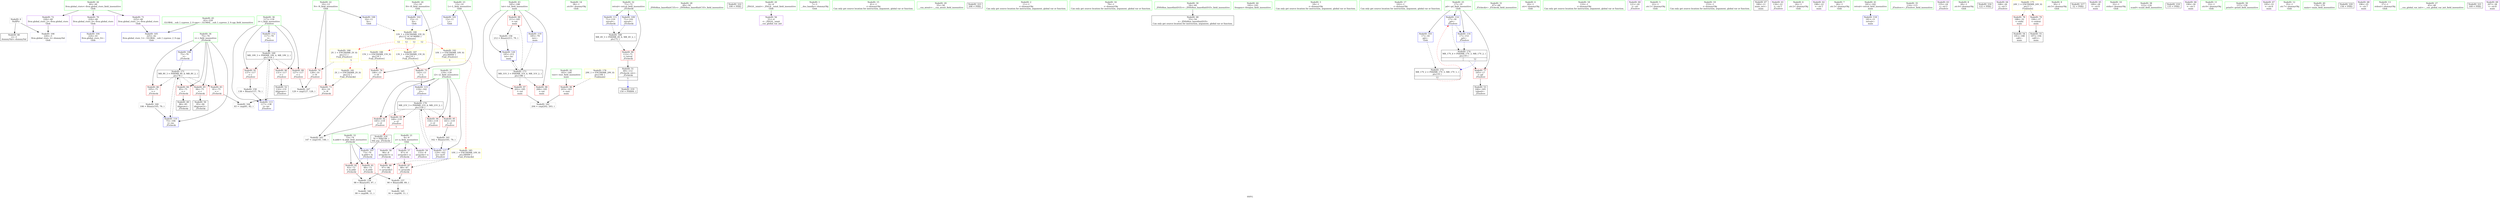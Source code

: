 digraph "SVFG" {
	label="SVFG";

	Node0x55b4fdcb88f0 [shape=record,color=grey,label="{NodeID: 0\nNullPtr}"];
	Node0x55b4fdcb88f0 -> Node0x55b4fdcceca0[style=solid];
	Node0x55b4fdcb88f0 -> Node0x55b4fdccf7b0[style=solid];
	Node0x55b4fdcdf5f0 [shape=record,color=yellow,style=double,label="{NodeID: 180\n33V_1 = ENCHI(MR_33V_0)\npts\{12 14 16 90000 \}\nFun[main]|{<s0>12|<s1>12|<s2>12|<s3>12}}"];
	Node0x55b4fdcdf5f0:s0 -> Node0x55b4fdcdfb90[style=dashed,color=red];
	Node0x55b4fdcdf5f0:s1 -> Node0x55b4fdcdfca0[style=dashed,color=red];
	Node0x55b4fdcdf5f0:s2 -> Node0x55b4fdcdfd80[style=dashed,color=red];
	Node0x55b4fdcdf5f0:s3 -> Node0x55b4fdcd2650[style=dashed,color=red];
	Node0x55b4fdccef40 [shape=record,color=red,label="{NodeID: 97\n202\<--185\n\<--tot\nmain\n}"];
	Node0x55b4fdccef40 -> Node0x55b4fdcd73d0[style=solid];
	Node0x55b4fdccce20 [shape=record,color=green,label="{NodeID: 14\n38\<--1\n.str.8\<--dummyObj\nGlob }"];
	Node0x55b4fdccfbf0 [shape=record,color=blue,label="{NodeID: 111\n71\<--110\nretval\<--\n_Z5checki\n}"];
	Node0x55b4fdccfbf0 -> Node0x55b4fdcdc450[style=dashed];
	Node0x55b4fdccdc20 [shape=record,color=green,label="{NodeID: 28\n49\<--50\n_ZNSt8ios_base4InitC1Ev\<--_ZNSt8ios_base4InitC1Ev_field_insensitive\n}"];
	Node0x55b4fdcce900 [shape=record,color=green,label="{NodeID: 42\n183\<--184\ntest\<--test_field_insensitive\nmain\n}"];
	Node0x55b4fdcce900 -> Node0x55b4fdccee70[style=solid];
	Node0x55b4fdceb040 [shape=record,color=black,label="{NodeID: 222\n199 = PHI()\n}"];
	Node0x55b4fdcd0540 [shape=record,color=purple,label="{NodeID: 56\n51\<--4\n\<--_ZStL8__ioinit\n__cxx_global_var_init\n}"];
	Node0x55b4fdcd10a0 [shape=record,color=purple,label="{NodeID: 70\n224\<--40\nllvm.global_ctors_0\<--llvm.global_ctors\nGlob }"];
	Node0x55b4fdcd10a0 -> Node0x55b4fdccf5b0[style=solid];
	Node0x55b4fdcd7b50 [shape=record,color=grey,label="{NodeID: 167\n129 = cmp(127, 128, )\n}"];
	Node0x55b4fdcd1c90 [shape=record,color=red,label="{NodeID: 84\n85\<--75\n\<--i\n_Z5checki\n}"];
	Node0x55b4fdcd1c90 -> Node0x55b4fdccff90[style=solid];
	Node0x55b4fdcb8a10 [shape=record,color=green,label="{NodeID: 1\n7\<--1\n__dso_handle\<--dummyObj\nGlob }"];
	Node0x55b4fdcdf700 [shape=record,color=yellow,style=double,label="{NodeID: 181\n2V_1 = ENCHI(MR_2V_0)\npts\{12 \}\nFun[_Z5checki]}"];
	Node0x55b4fdcdf700 -> Node0x55b4fdcd13a0[style=dashed];
	Node0x55b4fdccf010 [shape=record,color=red,label="{NodeID: 98\n206\<--185\n\<--tot\nmain\n}"];
	Node0x55b4fdcccf20 [shape=record,color=green,label="{NodeID: 15\n41\<--1\n\<--dummyObj\nCan only get source location for instruction, argument, global var or function.}"];
	Node0x55b4fdccfcc0 [shape=record,color=blue,label="{NodeID: 112\n117\<--79\ni\<--\n_Z5solvev\n}"];
	Node0x55b4fdccfcc0 -> Node0x55b4fdcdc950[style=dashed];
	Node0x55b4fdccdd20 [shape=record,color=green,label="{NodeID: 29\n55\<--56\n__cxa_atexit\<--__cxa_atexit_field_insensitive\n}"];
	Node0x55b4fdcce9d0 [shape=record,color=green,label="{NodeID: 43\n185\<--186\ntot\<--tot_field_insensitive\nmain\n}"];
	Node0x55b4fdcce9d0 -> Node0x55b4fdccef40[style=solid];
	Node0x55b4fdcce9d0 -> Node0x55b4fdccf010[style=solid];
	Node0x55b4fdcce9d0 -> Node0x55b4fdccf0e0[style=solid];
	Node0x55b4fdcce9d0 -> Node0x55b4fdcd4a80[style=solid];
	Node0x55b4fdcce9d0 -> Node0x55b4fdcd4b50[style=solid];
	Node0x55b4fdceb140 [shape=record,color=black,label="{NodeID: 223\n208 = PHI()\n}"];
	Node0x55b4fdcd0610 [shape=record,color=purple,label="{NodeID: 57\n87\<--8\narrayidx\<--a\n_Z5checki\n}"];
	Node0x55b4fdcd0610 -> Node0x55b4fdcd1f00[style=solid];
	Node0x55b4fdcd11a0 [shape=record,color=purple,label="{NodeID: 71\n225\<--40\nllvm.global_ctors_1\<--llvm.global_ctors\nGlob }"];
	Node0x55b4fdcd11a0 -> Node0x55b4fdccf6b0[style=solid];
	Node0x55b4fdcdc450 [shape=record,color=black,label="{NodeID: 168\nMR_4V_3 = PHI(MR_4V_4, MR_4V_2, )\npts\{72 \}\n}"];
	Node0x55b4fdcdc450 -> Node0x55b4fdcd1950[style=dashed];
	Node0x55b4fdcd1d60 [shape=record,color=red,label="{NodeID: 85\n94\<--75\n\<--i\n_Z5checki\n}"];
	Node0x55b4fdcd1d60 -> Node0x55b4fdcd0060[style=solid];
	Node0x55b4fdccbf10 [shape=record,color=green,label="{NodeID: 2\n11\<--1\n\<--dummyObj\nCan only get source location for instruction, argument, global var or function.}"];
	Node0x55b4fdccf0e0 [shape=record,color=red,label="{NodeID: 99\n211\<--185\n\<--tot\nmain\n}"];
	Node0x55b4fdccf0e0 -> Node0x55b4fdcd6ad0[style=solid];
	Node0x55b4fdccd020 [shape=record,color=green,label="{NodeID: 16\n79\<--1\n\<--dummyObj\nCan only get source location for instruction, argument, global var or function.}"];
	Node0x55b4fdccfd90 [shape=record,color=blue,label="{NodeID: 113\n117\<--138\ni\<--inc\n_Z5solvev\n}"];
	Node0x55b4fdccfd90 -> Node0x55b4fdcdc950[style=dashed];
	Node0x55b4fdccde20 [shape=record,color=green,label="{NodeID: 30\n54\<--60\n_ZNSt8ios_base4InitD1Ev\<--_ZNSt8ios_base4InitD1Ev_field_insensitive\n}"];
	Node0x55b4fdccde20 -> Node0x55b4fdccfe90[style=solid];
	Node0x55b4fdcceaa0 [shape=record,color=green,label="{NodeID: 44\n192\<--193\nfreopen\<--freopen_field_insensitive\n}"];
	Node0x55b4fdceb240 [shape=record,color=black,label="{NodeID: 224\n70 = PHI(149, )\n0th arg _Z5checki }"];
	Node0x55b4fdceb240 -> Node0x55b4fdccf8b0[style=solid];
	Node0x55b4fdcd06e0 [shape=record,color=purple,label="{NodeID: 58\n96\<--8\narrayidx3\<--a\n_Z5checki\n}"];
	Node0x55b4fdcd06e0 -> Node0x55b4fdcd1fd0[style=solid];
	Node0x55b4fdcd12a0 [shape=record,color=purple,label="{NodeID: 72\n226\<--40\nllvm.global_ctors_2\<--llvm.global_ctors\nGlob }"];
	Node0x55b4fdcd12a0 -> Node0x55b4fdccf7b0[style=solid];
	Node0x55b4fdcdc950 [shape=record,color=black,label="{NodeID: 169\nMR_19V_3 = PHI(MR_19V_4, MR_19V_2, )\npts\{118 \}\n}"];
	Node0x55b4fdcdc950 -> Node0x55b4fdcd20a0[style=dashed];
	Node0x55b4fdcdc950 -> Node0x55b4fdcd2170[style=dashed];
	Node0x55b4fdcdc950 -> Node0x55b4fdcd2240[style=dashed];
	Node0x55b4fdcdc950 -> Node0x55b4fdccfd90[style=dashed];
	Node0x55b4fdcd1e30 [shape=record,color=red,label="{NodeID: 86\n105\<--75\n\<--i\n_Z5checki\n}"];
	Node0x55b4fdcd1e30 -> Node0x55b4fdcd70d0[style=solid];
	Node0x55b4fdccbfa0 [shape=record,color=green,label="{NodeID: 3\n18\<--1\n\<--dummyObj\nCan only get source location for instruction, argument, global var or function.}"];
	Node0x55b4fdccf1b0 [shape=record,color=blue,label="{NodeID: 100\n10\<--11\nN\<--\nGlob }"];
	Node0x55b4fdccf1b0 -> Node0x55b4fdcdf5f0[style=dashed];
	Node0x55b4fdccd120 [shape=record,color=green,label="{NodeID: 17\n102\<--1\n\<--dummyObj\nCan only get source location for instruction, argument, global var or function.}"];
	Node0x55b4fdcd4670 [shape=record,color=blue,label="{NodeID: 114\n17\<--18\npd\<--\n_Z5solvev\n}"];
	Node0x55b4fdcd4670 -> Node0x55b4fdcd4810[style=dashed];
	Node0x55b4fdcd4670 -> Node0x55b4fdcde250[style=dashed];
	Node0x55b4fdccdf20 [shape=record,color=green,label="{NodeID: 31\n67\<--68\n_Z5checki\<--_Z5checki_field_insensitive\n}"];
	Node0x55b4fdcceba0 [shape=record,color=green,label="{NodeID: 45\n42\<--220\n_GLOBAL__sub_I_cypress_2_0.cpp\<--_GLOBAL__sub_I_cypress_2_0.cpp_field_insensitive\n}"];
	Node0x55b4fdcceba0 -> Node0x55b4fdccf6b0[style=solid];
	Node0x55b4fdcd07b0 [shape=record,color=purple,label="{NodeID: 59\n133\<--8\narrayidx\<--a\n_Z5solvev\n}"];
	Node0x55b4fdcd6ad0 [shape=record,color=grey,label="{NodeID: 156\n212 = Binary(211, 79, )\n}"];
	Node0x55b4fdcd6ad0 -> Node0x55b4fdcd4b50[style=solid];
	Node0x55b4fdcd13a0 [shape=record,color=red,label="{NodeID: 73\n82\<--10\n\<--N\n_Z5checki\n}"];
	Node0x55b4fdcd13a0 -> Node0x55b4fdcd76d0[style=solid];
	Node0x55b4fdcdce50 [shape=record,color=black,label="{NodeID: 170\nMR_21V_3 = PHI(MR_21V_4, MR_21V_2, )\npts\{120 \}\n}"];
	Node0x55b4fdcdce50 -> Node0x55b4fdcd2310[style=dashed];
	Node0x55b4fdcdce50 -> Node0x55b4fdcd23e0[style=dashed];
	Node0x55b4fdcdce50 -> Node0x55b4fdcd24b0[style=dashed];
	Node0x55b4fdcdce50 -> Node0x55b4fdcd2580[style=dashed];
	Node0x55b4fdcdce50 -> Node0x55b4fdcd48e0[style=dashed];
	Node0x55b4fdcd1f00 [shape=record,color=red,label="{NodeID: 87\n88\<--87\n\<--arrayidx\n_Z5checki\n}"];
	Node0x55b4fdcd1f00 -> Node0x55b4fdcd6c50[style=solid];
	Node0x55b4fdccc030 [shape=record,color=green,label="{NodeID: 4\n20\<--1\n.str\<--dummyObj\nGlob }"];
	Node0x55b4fdccf2b0 [shape=record,color=blue,label="{NodeID: 101\n13\<--11\nL\<--\nGlob }"];
	Node0x55b4fdccf2b0 -> Node0x55b4fdcdf5f0[style=dashed];
	Node0x55b4fdccd220 [shape=record,color=green,label="{NodeID: 18\n110\<--1\n\<--dummyObj\nCan only get source location for instruction, argument, global var or function.}"];
	Node0x55b4fdcd4740 [shape=record,color=blue,label="{NodeID: 115\n119\<--142\ni2\<--\n_Z5solvev\n}"];
	Node0x55b4fdcd4740 -> Node0x55b4fdcdce50[style=dashed];
	Node0x55b4fdcce020 [shape=record,color=green,label="{NodeID: 32\n71\<--72\nretval\<--retval_field_insensitive\n_Z5checki\n}"];
	Node0x55b4fdcce020 -> Node0x55b4fdcd1950[style=solid];
	Node0x55b4fdcce020 -> Node0x55b4fdccfa50[style=solid];
	Node0x55b4fdcce020 -> Node0x55b4fdccfbf0[style=solid];
	Node0x55b4fdcceca0 [shape=record,color=black,label="{NodeID: 46\n2\<--3\ndummyVal\<--dummyVal\n}"];
	Node0x55b4fdcd0880 [shape=record,color=purple,label="{NodeID: 60\n121\<--20\n\<--.str\n_Z5solvev\n}"];
	Node0x55b4fdcd6c50 [shape=record,color=grey,label="{NodeID: 157\n90 = Binary(88, 89, )\n}"];
	Node0x55b4fdcd6c50 -> Node0x55b4fdcd7850[style=solid];
	Node0x55b4fdcd1470 [shape=record,color=red,label="{NodeID: 74\n128\<--10\n\<--N\n_Z5solvev\n}"];
	Node0x55b4fdcd1470 -> Node0x55b4fdcd7b50[style=solid];
	Node0x55b4fdcdd350 [shape=record,color=black,label="{NodeID: 171\nMR_8V_3 = PHI(MR_8V_4, MR_8V_2, )\npts\{76 \}\n}"];
	Node0x55b4fdcdd350 -> Node0x55b4fdcd1bc0[style=dashed];
	Node0x55b4fdcdd350 -> Node0x55b4fdcd1c90[style=dashed];
	Node0x55b4fdcdd350 -> Node0x55b4fdcd1d60[style=dashed];
	Node0x55b4fdcdd350 -> Node0x55b4fdcd1e30[style=dashed];
	Node0x55b4fdcdd350 -> Node0x55b4fdccfb20[style=dashed];
	Node0x55b4fdcd1fd0 [shape=record,color=red,label="{NodeID: 88\n97\<--96\n\<--arrayidx3\n_Z5checki\n}"];
	Node0x55b4fdcd1fd0 -> Node0x55b4fdcd6dd0[style=solid];
	Node0x55b4fdccc0c0 [shape=record,color=green,label="{NodeID: 5\n22\<--1\n.str.1\<--dummyObj\nGlob }"];
	Node0x55b4fdcdfab0 [shape=record,color=yellow,style=double,label="{NodeID: 185\n10V_1 = ENCHI(MR_10V_0)\npts\{90000 \}\nFun[_Z5checki]}"];
	Node0x55b4fdcdfab0 -> Node0x55b4fdcd1f00[style=dashed];
	Node0x55b4fdcdfab0 -> Node0x55b4fdcd1fd0[style=dashed];
	Node0x55b4fdccf3b0 [shape=record,color=blue,label="{NodeID: 102\n15\<--11\nH\<--\nGlob }"];
	Node0x55b4fdccf3b0 -> Node0x55b4fdcdf5f0[style=dashed];
	Node0x55b4fdccd320 [shape=record,color=green,label="{NodeID: 19\n153\<--1\n\<--dummyObj\nCan only get source location for instruction, argument, global var or function.}"];
	Node0x55b4fdcd4810 [shape=record,color=blue,label="{NodeID: 116\n17\<--153\npd\<--\n_Z5solvev\n}"];
	Node0x55b4fdcd4810 -> Node0x55b4fdcde250[style=dashed];
	Node0x55b4fdcce0f0 [shape=record,color=green,label="{NodeID: 33\n73\<--74\nk.addr\<--k.addr_field_insensitive\n_Z5checki\n}"];
	Node0x55b4fdcce0f0 -> Node0x55b4fdcd1a20[style=solid];
	Node0x55b4fdcce0f0 -> Node0x55b4fdcd1af0[style=solid];
	Node0x55b4fdcce0f0 -> Node0x55b4fdccf8b0[style=solid];
	Node0x55b4fdcceda0 [shape=record,color=black,label="{NodeID: 47\n180\<--11\nmain_ret\<--\nmain\n}"];
	Node0x55b4fdcd0950 [shape=record,color=purple,label="{NodeID: 61\n134\<--22\n\<--.str.1\n_Z5solvev\n}"];
	Node0x55b4fdcd6dd0 [shape=record,color=grey,label="{NodeID: 158\n98 = Binary(93, 97, )\n}"];
	Node0x55b4fdcd6dd0 -> Node0x55b4fdcd79d0[style=solid];
	Node0x55b4fdcd1540 [shape=record,color=red,label="{NodeID: 75\n142\<--13\n\<--L\n_Z5solvev\n}"];
	Node0x55b4fdcd1540 -> Node0x55b4fdcd4740[style=solid];
	Node0x55b4fdcdd850 [shape=record,color=black,label="{NodeID: 172\nMR_17V_2 = PHI(MR_17V_3, MR_17V_1, )\npts\{19 \}\n|{<s0>12}}"];
	Node0x55b4fdcdd850:s0 -> Node0x55b4fdcd4670[style=dashed,color=red];
	Node0x55b4fdcd20a0 [shape=record,color=red,label="{NodeID: 89\n127\<--117\n\<--i\n_Z5solvev\n}"];
	Node0x55b4fdcd20a0 -> Node0x55b4fdcd7b50[style=solid];
	Node0x55b4fdccc900 [shape=record,color=green,label="{NodeID: 6\n24\<--1\n.str.2\<--dummyObj\nGlob }"];
	Node0x55b4fdcdfb90 [shape=record,color=yellow,style=double,label="{NodeID: 186\n2V_1 = ENCHI(MR_2V_0)\npts\{12 \}\nFun[_Z5solvev]|{|<s1>5}}"];
	Node0x55b4fdcdfb90 -> Node0x55b4fdcd1470[style=dashed];
	Node0x55b4fdcdfb90:s1 -> Node0x55b4fdcdf700[style=dashed,color=red];
	Node0x55b4fdccf4b0 [shape=record,color=blue,label="{NodeID: 103\n17\<--18\npd\<--\nGlob }"];
	Node0x55b4fdccf4b0 -> Node0x55b4fdcdd850[style=dashed];
	Node0x55b4fdccd420 [shape=record,color=green,label="{NodeID: 20\n4\<--6\n_ZStL8__ioinit\<--_ZStL8__ioinit_field_insensitive\nGlob }"];
	Node0x55b4fdccd420 -> Node0x55b4fdcd0540[style=solid];
	Node0x55b4fdcd48e0 [shape=record,color=blue,label="{NodeID: 117\n119\<--162\ni2\<--inc9\n_Z5solvev\n}"];
	Node0x55b4fdcd48e0 -> Node0x55b4fdcdce50[style=dashed];
	Node0x55b4fdcce1c0 [shape=record,color=green,label="{NodeID: 34\n75\<--76\ni\<--i_field_insensitive\n_Z5checki\n}"];
	Node0x55b4fdcce1c0 -> Node0x55b4fdcd1bc0[style=solid];
	Node0x55b4fdcce1c0 -> Node0x55b4fdcd1c90[style=solid];
	Node0x55b4fdcce1c0 -> Node0x55b4fdcd1d60[style=solid];
	Node0x55b4fdcce1c0 -> Node0x55b4fdcd1e30[style=solid];
	Node0x55b4fdcce1c0 -> Node0x55b4fdccf980[style=solid];
	Node0x55b4fdcce1c0 -> Node0x55b4fdccfb20[style=solid];
	Node0x55b4fdccfe90 [shape=record,color=black,label="{NodeID: 48\n53\<--54\n\<--_ZNSt8ios_base4InitD1Ev\nCan only get source location for instruction, argument, global var or function.}"];
	Node0x55b4fdcd0a20 [shape=record,color=purple,label="{NodeID: 62\n198\<--22\n\<--.str.1\nmain\n}"];
	Node0x55b4fdcd6f50 [shape=record,color=grey,label="{NodeID: 159\n138 = Binary(137, 79, )\n}"];
	Node0x55b4fdcd6f50 -> Node0x55b4fdccfd90[style=solid];
	Node0x55b4fdcd1610 [shape=record,color=red,label="{NodeID: 76\n146\<--15\n\<--H\n_Z5solvev\n}"];
	Node0x55b4fdcd1610 -> Node0x55b4fdcd7550[style=solid];
	Node0x55b4fdcddd50 [shape=record,color=black,label="{NodeID: 173\nMR_31V_3 = PHI(MR_31V_4, MR_31V_2, )\npts\{186 \}\n}"];
	Node0x55b4fdcddd50 -> Node0x55b4fdccef40[style=dashed];
	Node0x55b4fdcddd50 -> Node0x55b4fdccf010[style=dashed];
	Node0x55b4fdcddd50 -> Node0x55b4fdccf0e0[style=dashed];
	Node0x55b4fdcddd50 -> Node0x55b4fdcd4b50[style=dashed];
	Node0x55b4fdcd2170 [shape=record,color=red,label="{NodeID: 90\n131\<--117\n\<--i\n_Z5solvev\n}"];
	Node0x55b4fdcd2170 -> Node0x55b4fdcd0200[style=solid];
	Node0x55b4fdccc990 [shape=record,color=green,label="{NodeID: 7\n26\<--1\n.str.3\<--dummyObj\nGlob }"];
	Node0x55b4fdcdfca0 [shape=record,color=yellow,style=double,label="{NodeID: 187\n13V_1 = ENCHI(MR_13V_0)\npts\{14 \}\nFun[_Z5solvev]}"];
	Node0x55b4fdcdfca0 -> Node0x55b4fdcd1540[style=dashed];
	Node0x55b4fdccf5b0 [shape=record,color=blue,label="{NodeID: 104\n224\<--41\nllvm.global_ctors_0\<--\nGlob }"];
	Node0x55b4fdccd520 [shape=record,color=green,label="{NodeID: 21\n8\<--9\na\<--a_field_insensitive\nGlob }"];
	Node0x55b4fdccd520 -> Node0x55b4fdcd0610[style=solid];
	Node0x55b4fdccd520 -> Node0x55b4fdcd06e0[style=solid];
	Node0x55b4fdccd520 -> Node0x55b4fdcd07b0[style=solid];
	Node0x55b4fdcd49b0 [shape=record,color=blue,label="{NodeID: 118\n181\<--11\nretval\<--\nmain\n}"];
	Node0x55b4fdcce290 [shape=record,color=green,label="{NodeID: 35\n114\<--115\n_Z5solvev\<--_Z5solvev_field_insensitive\n}"];
	Node0x55b4fdccff90 [shape=record,color=black,label="{NodeID: 49\n86\<--85\nidxprom\<--\n_Z5checki\n}"];
	Node0x55b4fdcd0af0 [shape=record,color=purple,label="{NodeID: 63\n155\<--24\n\<--.str.2\n_Z5solvev\n}"];
	Node0x55b4fdcd70d0 [shape=record,color=grey,label="{NodeID: 160\n106 = Binary(105, 79, )\n}"];
	Node0x55b4fdcd70d0 -> Node0x55b4fdccfb20[style=solid];
	Node0x55b4fdcd16e0 [shape=record,color=red,label="{NodeID: 77\n165\<--17\n\<--pd\n_Z5solvev\n}"];
	Node0x55b4fdcd16e0 -> Node0x55b4fdcd02d0[style=solid];
	Node0x55b4fdcde250 [shape=record,color=black,label="{NodeID: 174\nMR_17V_4 = PHI(MR_17V_3, MR_17V_2, )\npts\{19 \}\n|{|<s1>12}}"];
	Node0x55b4fdcde250 -> Node0x55b4fdcd16e0[style=dashed];
	Node0x55b4fdcde250:s1 -> Node0x55b4fdcdd850[style=dashed,color=blue];
	Node0x55b4fdcd2240 [shape=record,color=red,label="{NodeID: 91\n137\<--117\n\<--i\n_Z5solvev\n}"];
	Node0x55b4fdcd2240 -> Node0x55b4fdcd6f50[style=solid];
	Node0x55b4fdccca20 [shape=record,color=green,label="{NodeID: 8\n28\<--1\n.str.4\<--dummyObj\nGlob }"];
	Node0x55b4fdcdfd80 [shape=record,color=yellow,style=double,label="{NodeID: 188\n15V_1 = ENCHI(MR_15V_0)\npts\{16 \}\nFun[_Z5solvev]}"];
	Node0x55b4fdcdfd80 -> Node0x55b4fdcd1610[style=dashed];
	Node0x55b4fdccf6b0 [shape=record,color=blue,label="{NodeID: 105\n225\<--42\nllvm.global_ctors_1\<--_GLOBAL__sub_I_cypress_2_0.cpp\nGlob }"];
	Node0x55b4fdccd620 [shape=record,color=green,label="{NodeID: 22\n10\<--12\nN\<--N_field_insensitive\nGlob }"];
	Node0x55b4fdccd620 -> Node0x55b4fdcd13a0[style=solid];
	Node0x55b4fdccd620 -> Node0x55b4fdcd1470[style=solid];
	Node0x55b4fdccd620 -> Node0x55b4fdccf1b0[style=solid];
	Node0x55b4fdcd4a80 [shape=record,color=blue,label="{NodeID: 119\n185\<--79\ntot\<--\nmain\n}"];
	Node0x55b4fdcd4a80 -> Node0x55b4fdcddd50[style=dashed];
	Node0x55b4fdcce390 [shape=record,color=green,label="{NodeID: 36\n117\<--118\ni\<--i_field_insensitive\n_Z5solvev\n}"];
	Node0x55b4fdcce390 -> Node0x55b4fdcd20a0[style=solid];
	Node0x55b4fdcce390 -> Node0x55b4fdcd2170[style=solid];
	Node0x55b4fdcce390 -> Node0x55b4fdcd2240[style=solid];
	Node0x55b4fdcce390 -> Node0x55b4fdccfcc0[style=solid];
	Node0x55b4fdcce390 -> Node0x55b4fdccfd90[style=solid];
	Node0x55b4fdceaa40 [shape=record,color=black,label="{NodeID: 216\n122 = PHI()\n}"];
	Node0x55b4fdcd0060 [shape=record,color=black,label="{NodeID: 50\n95\<--94\nidxprom2\<--\n_Z5checki\n}"];
	Node0x55b4fdcd0bc0 [shape=record,color=purple,label="{NodeID: 64\n168\<--26\n\<--.str.3\n_Z5solvev\n}"];
	Node0x55b4fdcd7250 [shape=record,color=grey,label="{NodeID: 161\n162 = Binary(161, 79, )\n}"];
	Node0x55b4fdcd7250 -> Node0x55b4fdcd48e0[style=solid];
	Node0x55b4fdcd17b0 [shape=record,color=red,label="{NodeID: 78\n188\<--32\n\<--stdin\nmain\n}"];
	Node0x55b4fdcd17b0 -> Node0x55b4fdcd03a0[style=solid];
	Node0x55b4fdcde750 [shape=record,color=yellow,style=double,label="{NodeID: 175\n24V_1 = ENCHI(MR_24V_0)\npts\{1 \}\nFun[main]}"];
	Node0x55b4fdcde750 -> Node0x55b4fdcd17b0[style=dashed];
	Node0x55b4fdcde750 -> Node0x55b4fdcd1880[style=dashed];
	Node0x55b4fdcd2310 [shape=record,color=red,label="{NodeID: 92\n145\<--119\n\<--i2\n_Z5solvev\n}"];
	Node0x55b4fdcd2310 -> Node0x55b4fdcd7550[style=solid];
	Node0x55b4fdcccab0 [shape=record,color=green,label="{NodeID: 9\n30\<--1\n.str.5\<--dummyObj\nGlob }"];
	Node0x55b4fdccf7b0 [shape=record,color=blue, style = dotted,label="{NodeID: 106\n226\<--3\nllvm.global_ctors_2\<--dummyVal\nGlob }"];
	Node0x55b4fdccd720 [shape=record,color=green,label="{NodeID: 23\n13\<--14\nL\<--L_field_insensitive\nGlob }"];
	Node0x55b4fdccd720 -> Node0x55b4fdcd1540[style=solid];
	Node0x55b4fdccd720 -> Node0x55b4fdccf2b0[style=solid];
	Node0x55b4fdcd4b50 [shape=record,color=blue,label="{NodeID: 120\n185\<--212\ntot\<--inc\nmain\n}"];
	Node0x55b4fdcd4b50 -> Node0x55b4fdcddd50[style=dashed];
	Node0x55b4fdcce460 [shape=record,color=green,label="{NodeID: 37\n119\<--120\ni2\<--i2_field_insensitive\n_Z5solvev\n}"];
	Node0x55b4fdcce460 -> Node0x55b4fdcd2310[style=solid];
	Node0x55b4fdcce460 -> Node0x55b4fdcd23e0[style=solid];
	Node0x55b4fdcce460 -> Node0x55b4fdcd24b0[style=solid];
	Node0x55b4fdcce460 -> Node0x55b4fdcd2580[style=solid];
	Node0x55b4fdcce460 -> Node0x55b4fdcd4740[style=solid];
	Node0x55b4fdcce460 -> Node0x55b4fdcd48e0[style=solid];
	Node0x55b4fdceab40 [shape=record,color=black,label="{NodeID: 217\n52 = PHI()\n}"];
	Node0x55b4fdcd0130 [shape=record,color=black,label="{NodeID: 51\n69\<--112\n_Z5checki_ret\<--\n_Z5checki\n|{<s0>5}}"];
	Node0x55b4fdcd0130:s0 -> Node0x55b4fdcead40[style=solid,color=blue];
	Node0x55b4fdcd0c90 [shape=record,color=purple,label="{NodeID: 65\n189\<--28\n\<--.str.4\nmain\n}"];
	Node0x55b4fdcd73d0 [shape=record,color=grey,label="{NodeID: 162\n204 = cmp(202, 203, )\n}"];
	Node0x55b4fdcd1880 [shape=record,color=red,label="{NodeID: 79\n194\<--37\n\<--stdout\nmain\n}"];
	Node0x55b4fdcd1880 -> Node0x55b4fdcd0470[style=solid];
	Node0x55b4fdcd23e0 [shape=record,color=red,label="{NodeID: 93\n149\<--119\n\<--i2\n_Z5solvev\n|{<s0>5}}"];
	Node0x55b4fdcd23e0:s0 -> Node0x55b4fdceb240[style=solid,color=red];
	Node0x55b4fdcccb40 [shape=record,color=green,label="{NodeID: 10\n32\<--1\nstdin\<--dummyObj\nGlob }"];
	Node0x55b4fdccf8b0 [shape=record,color=blue,label="{NodeID: 107\n73\<--70\nk.addr\<--k\n_Z5checki\n}"];
	Node0x55b4fdccf8b0 -> Node0x55b4fdcd1a20[style=dashed];
	Node0x55b4fdccf8b0 -> Node0x55b4fdcd1af0[style=dashed];
	Node0x55b4fdccd820 [shape=record,color=green,label="{NodeID: 24\n15\<--16\nH\<--H_field_insensitive\nGlob }"];
	Node0x55b4fdccd820 -> Node0x55b4fdcd1610[style=solid];
	Node0x55b4fdccd820 -> Node0x55b4fdccf3b0[style=solid];
	Node0x55b4fdcce530 [shape=record,color=green,label="{NodeID: 38\n123\<--124\nscanf\<--scanf_field_insensitive\n}"];
	Node0x55b4fdceac40 [shape=record,color=black,label="{NodeID: 218\n135 = PHI()\n}"];
	Node0x55b4fdcd0200 [shape=record,color=black,label="{NodeID: 52\n132\<--131\nidxprom\<--\n_Z5solvev\n}"];
	Node0x55b4fdcd0d60 [shape=record,color=purple,label="{NodeID: 66\n190\<--30\n\<--.str.5\nmain\n}"];
	Node0x55b4fdcd7550 [shape=record,color=grey,label="{NodeID: 163\n147 = cmp(145, 146, )\n}"];
	Node0x55b4fdcd1950 [shape=record,color=red,label="{NodeID: 80\n112\<--71\n\<--retval\n_Z5checki\n}"];
	Node0x55b4fdcd1950 -> Node0x55b4fdcd0130[style=solid];
	Node0x55b4fdcd24b0 [shape=record,color=red,label="{NodeID: 94\n154\<--119\n\<--i2\n_Z5solvev\n}"];
	Node0x55b4fdcccbd0 [shape=record,color=green,label="{NodeID: 11\n33\<--1\n.str.6\<--dummyObj\nGlob }"];
	Node0x55b4fdccf980 [shape=record,color=blue,label="{NodeID: 108\n75\<--79\ni\<--\n_Z5checki\n}"];
	Node0x55b4fdccf980 -> Node0x55b4fdcdd350[style=dashed];
	Node0x55b4fdccd920 [shape=record,color=green,label="{NodeID: 25\n17\<--19\npd\<--pd_field_insensitive\nGlob }"];
	Node0x55b4fdccd920 -> Node0x55b4fdcd16e0[style=solid];
	Node0x55b4fdccd920 -> Node0x55b4fdccf4b0[style=solid];
	Node0x55b4fdccd920 -> Node0x55b4fdcd4670[style=solid];
	Node0x55b4fdccd920 -> Node0x55b4fdcd4810[style=solid];
	Node0x55b4fdcce630 [shape=record,color=green,label="{NodeID: 39\n157\<--158\nprintf\<--printf_field_insensitive\n}"];
	Node0x55b4fdcead40 [shape=record,color=black,label="{NodeID: 219\n150 = PHI(69, )\n}"];
	Node0x55b4fdcd02d0 [shape=record,color=black,label="{NodeID: 53\n166\<--165\ntobool\<--\n_Z5solvev\n}"];
	Node0x55b4fdcd0e30 [shape=record,color=purple,label="{NodeID: 67\n195\<--33\n\<--.str.6\nmain\n}"];
	Node0x55b4fdcd76d0 [shape=record,color=grey,label="{NodeID: 164\n83 = cmp(81, 82, )\n}"];
	Node0x55b4fdcd1a20 [shape=record,color=red,label="{NodeID: 81\n89\<--73\n\<--k.addr\n_Z5checki\n}"];
	Node0x55b4fdcd1a20 -> Node0x55b4fdcd6c50[style=solid];
	Node0x55b4fdcdf430 [shape=record,color=yellow,style=double,label="{NodeID: 178\n29V_1 = ENCHI(MR_29V_0)\npts\{184 \}\nFun[main]}"];
	Node0x55b4fdcdf430 -> Node0x55b4fdccee70[style=dashed];
	Node0x55b4fdcd2580 [shape=record,color=red,label="{NodeID: 95\n161\<--119\n\<--i2\n_Z5solvev\n}"];
	Node0x55b4fdcd2580 -> Node0x55b4fdcd7250[style=solid];
	Node0x55b4fdcccc60 [shape=record,color=green,label="{NodeID: 12\n35\<--1\n.str.7\<--dummyObj\nGlob }"];
	Node0x55b4fdcd2650 [shape=record,color=yellow,style=double,label="{NodeID: 192\n10V_1 = ENCHI(MR_10V_0)\npts\{90000 \}\nFun[_Z5solvev]|{<s0>5}}"];
	Node0x55b4fdcd2650:s0 -> Node0x55b4fdcdfab0[style=dashed,color=red];
	Node0x55b4fdccfa50 [shape=record,color=blue,label="{NodeID: 109\n71\<--102\nretval\<--\n_Z5checki\n}"];
	Node0x55b4fdccfa50 -> Node0x55b4fdcdc450[style=dashed];
	Node0x55b4fdccda20 [shape=record,color=green,label="{NodeID: 26\n40\<--44\nllvm.global_ctors\<--llvm.global_ctors_field_insensitive\nGlob }"];
	Node0x55b4fdccda20 -> Node0x55b4fdcd10a0[style=solid];
	Node0x55b4fdccda20 -> Node0x55b4fdcd11a0[style=solid];
	Node0x55b4fdccda20 -> Node0x55b4fdcd12a0[style=solid];
	Node0x55b4fdcce730 [shape=record,color=green,label="{NodeID: 40\n178\<--179\nmain\<--main_field_insensitive\n}"];
	Node0x55b4fdceaea0 [shape=record,color=black,label="{NodeID: 220\n156 = PHI()\n}"];
	Node0x55b4fdcd03a0 [shape=record,color=black,label="{NodeID: 54\n191\<--188\ncall\<--\nmain\n}"];
	Node0x55b4fdcd0f00 [shape=record,color=purple,label="{NodeID: 68\n196\<--35\n\<--.str.7\nmain\n}"];
	Node0x55b4fdcd7850 [shape=record,color=grey,label="{NodeID: 165\n91 = cmp(90, 11, )\n}"];
	Node0x55b4fdcd1af0 [shape=record,color=red,label="{NodeID: 82\n93\<--73\n\<--k.addr\n_Z5checki\n}"];
	Node0x55b4fdcd1af0 -> Node0x55b4fdcd6dd0[style=solid];
	Node0x55b4fdccee70 [shape=record,color=red,label="{NodeID: 96\n203\<--183\n\<--test\nmain\n}"];
	Node0x55b4fdccee70 -> Node0x55b4fdcd73d0[style=solid];
	Node0x55b4fdcccd20 [shape=record,color=green,label="{NodeID: 13\n37\<--1\nstdout\<--dummyObj\nGlob }"];
	Node0x55b4fdccfb20 [shape=record,color=blue,label="{NodeID: 110\n75\<--106\ni\<--inc\n_Z5checki\n}"];
	Node0x55b4fdccfb20 -> Node0x55b4fdcdd350[style=dashed];
	Node0x55b4fdccdb20 [shape=record,color=green,label="{NodeID: 27\n45\<--46\n__cxx_global_var_init\<--__cxx_global_var_init_field_insensitive\n}"];
	Node0x55b4fdcce830 [shape=record,color=green,label="{NodeID: 41\n181\<--182\nretval\<--retval_field_insensitive\nmain\n}"];
	Node0x55b4fdcce830 -> Node0x55b4fdcd49b0[style=solid];
	Node0x55b4fdceaf70 [shape=record,color=black,label="{NodeID: 221\n169 = PHI()\n}"];
	Node0x55b4fdcd0470 [shape=record,color=black,label="{NodeID: 55\n197\<--194\ncall1\<--\nmain\n}"];
	Node0x55b4fdcd0fd0 [shape=record,color=purple,label="{NodeID: 69\n207\<--38\n\<--.str.8\nmain\n}"];
	Node0x55b4fdcd79d0 [shape=record,color=grey,label="{NodeID: 166\n99 = cmp(98, 11, )\n}"];
	Node0x55b4fdcd1bc0 [shape=record,color=red,label="{NodeID: 83\n81\<--75\n\<--i\n_Z5checki\n}"];
	Node0x55b4fdcd1bc0 -> Node0x55b4fdcd76d0[style=solid];
}

